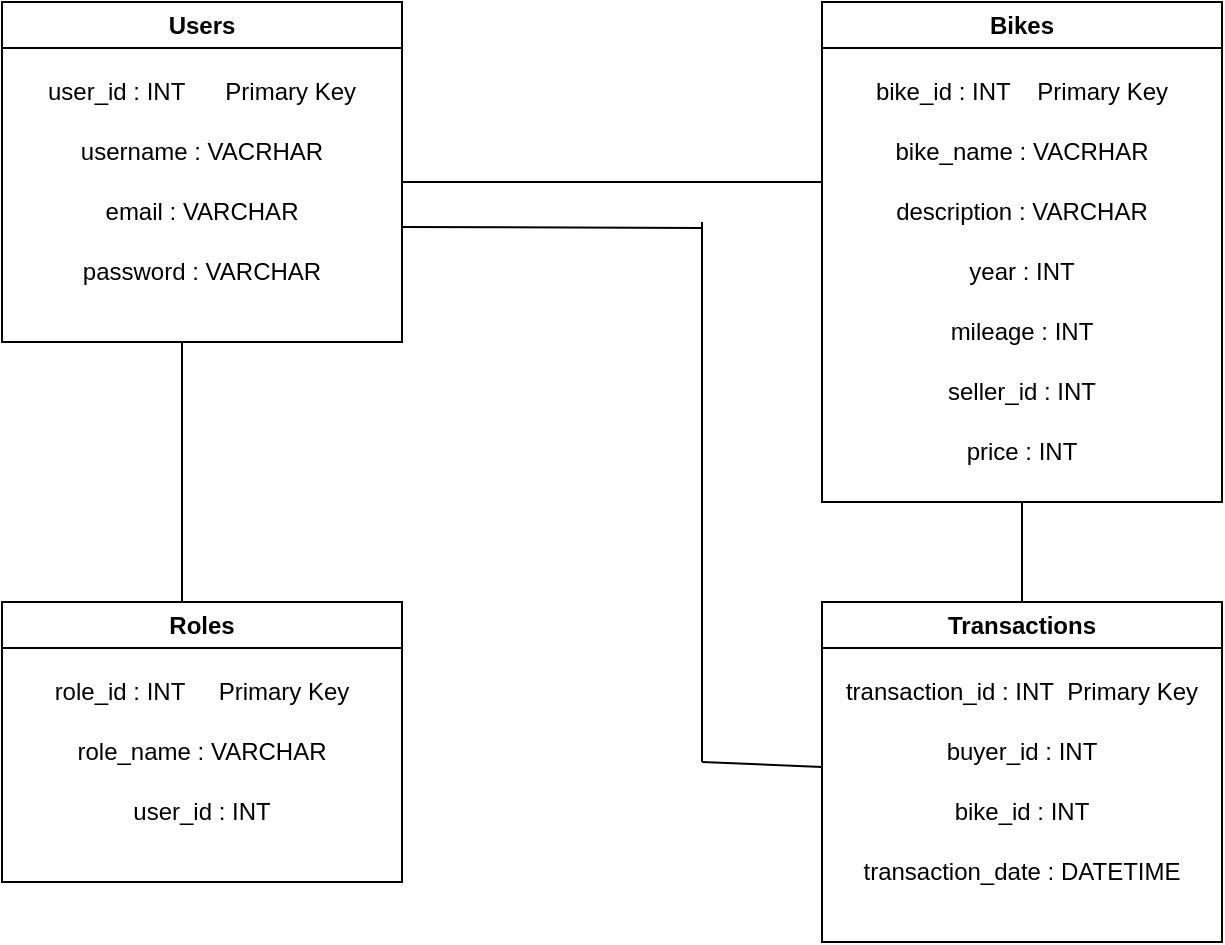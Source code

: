 <mxfile version="26.0.10">
  <diagram name="Page-1" id="3477wIevN_jXx8S6V-42">
    <mxGraphModel dx="1707" dy="468" grid="1" gridSize="10" guides="1" tooltips="1" connect="1" arrows="1" fold="1" page="1" pageScale="1" pageWidth="827" pageHeight="1169" math="0" shadow="0">
      <root>
        <mxCell id="0" />
        <mxCell id="1" parent="0" />
        <mxCell id="w99MzrPhCUgneNprq2i2-11" value="Users" style="swimlane;whiteSpace=wrap;html=1;" parent="1" vertex="1">
          <mxGeometry x="-190" y="100" width="200" height="170" as="geometry" />
        </mxCell>
        <mxCell id="w99MzrPhCUgneNprq2i2-16" value="user_id : INT&amp;nbsp; &amp;nbsp; &amp;nbsp; Primary Key" style="text;html=1;align=center;verticalAlign=middle;whiteSpace=wrap;rounded=0;" parent="w99MzrPhCUgneNprq2i2-11" vertex="1">
          <mxGeometry y="30" width="200" height="30" as="geometry" />
        </mxCell>
        <mxCell id="w99MzrPhCUgneNprq2i2-17" value="username : VACRHAR" style="text;html=1;align=center;verticalAlign=middle;whiteSpace=wrap;rounded=0;" parent="w99MzrPhCUgneNprq2i2-11" vertex="1">
          <mxGeometry y="60" width="200" height="30" as="geometry" />
        </mxCell>
        <mxCell id="w99MzrPhCUgneNprq2i2-18" value="email : VARCHAR" style="text;html=1;align=center;verticalAlign=middle;whiteSpace=wrap;rounded=0;" parent="w99MzrPhCUgneNprq2i2-11" vertex="1">
          <mxGeometry y="90" width="200" height="30" as="geometry" />
        </mxCell>
        <mxCell id="w99MzrPhCUgneNprq2i2-19" value="password : VARCHAR&lt;span style=&quot;color: rgba(0, 0, 0, 0); font-family: monospace; font-size: 0px; text-align: start; text-wrap-mode: nowrap;&quot;&gt;%3CmxGraphModel%3E%3Croot%3E%3CmxCell%20id%3D%220%22%2F%3E%3CmxCell%20id%3D%221%22%20parent%3D%220%22%2F%3E%3CmxCell%20id%3D%222%22%20value%3D%22user_id%20%3A%20INT%22%20style%3D%22text%3Bhtml%3D1%3Balign%3Dcenter%3BverticalAlign%3Dmiddle%3BwhiteSpace%3Dwrap%3Brounded%3D0%3B%22%20vertex%3D%221%22%20parent%3D%221%22%3E%3CmxGeometry%20x%3D%22450%22%20y%3D%22180%22%20width%3D%22200%22%20height%3D%2230%22%20as%3D%22geometry%22%2F%3E%3C%2FmxCell%3E%3C%2Froot%3E%3C%2FmxGraphModel%3E&lt;/span&gt;" style="text;html=1;align=center;verticalAlign=middle;whiteSpace=wrap;rounded=0;" parent="w99MzrPhCUgneNprq2i2-11" vertex="1">
          <mxGeometry y="120" width="200" height="30" as="geometry" />
        </mxCell>
        <mxCell id="w99MzrPhCUgneNprq2i2-21" value="Transactions" style="swimlane;whiteSpace=wrap;html=1;" parent="1" vertex="1">
          <mxGeometry x="220" y="400" width="200" height="170" as="geometry" />
        </mxCell>
        <mxCell id="w99MzrPhCUgneNprq2i2-22" value="transaction_id : INT&amp;nbsp; Primary Key" style="text;html=1;align=center;verticalAlign=middle;whiteSpace=wrap;rounded=0;" parent="w99MzrPhCUgneNprq2i2-21" vertex="1">
          <mxGeometry y="30" width="200" height="30" as="geometry" />
        </mxCell>
        <mxCell id="w99MzrPhCUgneNprq2i2-23" value="buyer_id : INT" style="text;html=1;align=center;verticalAlign=middle;whiteSpace=wrap;rounded=0;" parent="w99MzrPhCUgneNprq2i2-21" vertex="1">
          <mxGeometry y="60" width="200" height="30" as="geometry" />
        </mxCell>
        <mxCell id="w99MzrPhCUgneNprq2i2-24" value="bike_id : INT" style="text;html=1;align=center;verticalAlign=middle;whiteSpace=wrap;rounded=0;" parent="w99MzrPhCUgneNprq2i2-21" vertex="1">
          <mxGeometry y="90" width="200" height="30" as="geometry" />
        </mxCell>
        <mxCell id="w99MzrPhCUgneNprq2i2-25" value="transaction_date : DATETIME" style="text;html=1;align=center;verticalAlign=middle;whiteSpace=wrap;rounded=0;" parent="w99MzrPhCUgneNprq2i2-21" vertex="1">
          <mxGeometry y="120" width="200" height="30" as="geometry" />
        </mxCell>
        <mxCell id="w99MzrPhCUgneNprq2i2-26" value="Bikes" style="swimlane;whiteSpace=wrap;html=1;" parent="1" vertex="1">
          <mxGeometry x="220" y="100" width="200" height="250" as="geometry" />
        </mxCell>
        <mxCell id="w99MzrPhCUgneNprq2i2-27" value="bike_id : INT&amp;nbsp; &amp;nbsp; Primary Key" style="text;html=1;align=center;verticalAlign=middle;whiteSpace=wrap;rounded=0;" parent="w99MzrPhCUgneNprq2i2-26" vertex="1">
          <mxGeometry y="30" width="200" height="30" as="geometry" />
        </mxCell>
        <mxCell id="w99MzrPhCUgneNprq2i2-28" value="bike_name : VACRHAR" style="text;html=1;align=center;verticalAlign=middle;whiteSpace=wrap;rounded=0;" parent="w99MzrPhCUgneNprq2i2-26" vertex="1">
          <mxGeometry y="60" width="200" height="30" as="geometry" />
        </mxCell>
        <mxCell id="w99MzrPhCUgneNprq2i2-29" value="description : VARCHAR" style="text;html=1;align=center;verticalAlign=middle;whiteSpace=wrap;rounded=0;" parent="w99MzrPhCUgneNprq2i2-26" vertex="1">
          <mxGeometry y="90" width="200" height="30" as="geometry" />
        </mxCell>
        <mxCell id="w99MzrPhCUgneNprq2i2-30" value="year : INT" style="text;html=1;align=center;verticalAlign=middle;whiteSpace=wrap;rounded=0;" parent="w99MzrPhCUgneNprq2i2-26" vertex="1">
          <mxGeometry y="120" width="200" height="30" as="geometry" />
        </mxCell>
        <mxCell id="w99MzrPhCUgneNprq2i2-31" value="mileage : INT" style="text;html=1;align=center;verticalAlign=middle;whiteSpace=wrap;rounded=0;" parent="w99MzrPhCUgneNprq2i2-26" vertex="1">
          <mxGeometry y="150" width="200" height="30" as="geometry" />
        </mxCell>
        <mxCell id="w99MzrPhCUgneNprq2i2-32" value="seller_id : INT" style="text;html=1;align=center;verticalAlign=middle;whiteSpace=wrap;rounded=0;" parent="w99MzrPhCUgneNprq2i2-26" vertex="1">
          <mxGeometry y="180" width="200" height="30" as="geometry" />
        </mxCell>
        <mxCell id="R156d761jGvAxummq4hE-1" value="price : INT" style="text;html=1;align=center;verticalAlign=middle;whiteSpace=wrap;rounded=0;" parent="w99MzrPhCUgneNprq2i2-26" vertex="1">
          <mxGeometry y="210" width="200" height="30" as="geometry" />
        </mxCell>
        <mxCell id="R156d761jGvAxummq4hE-2" value="Roles" style="swimlane;whiteSpace=wrap;html=1;" parent="1" vertex="1">
          <mxGeometry x="-190" y="400" width="200" height="140" as="geometry" />
        </mxCell>
        <mxCell id="R156d761jGvAxummq4hE-3" value="role_id : INT&amp;nbsp; &amp;nbsp; &amp;nbsp;Primary Key" style="text;html=1;align=center;verticalAlign=middle;whiteSpace=wrap;rounded=0;" parent="R156d761jGvAxummq4hE-2" vertex="1">
          <mxGeometry y="30" width="200" height="30" as="geometry" />
        </mxCell>
        <mxCell id="R156d761jGvAxummq4hE-4" value="role_name : VARCHAR" style="text;html=1;align=center;verticalAlign=middle;whiteSpace=wrap;rounded=0;" parent="R156d761jGvAxummq4hE-2" vertex="1">
          <mxGeometry y="60" width="200" height="30" as="geometry" />
        </mxCell>
        <mxCell id="R156d761jGvAxummq4hE-5" value="user_id : INT" style="text;html=1;align=center;verticalAlign=middle;whiteSpace=wrap;rounded=0;" parent="R156d761jGvAxummq4hE-2" vertex="1">
          <mxGeometry y="90" width="200" height="30" as="geometry" />
        </mxCell>
        <mxCell id="R156d761jGvAxummq4hE-8" value="" style="endArrow=none;html=1;rounded=0;exitX=1;exitY=1;exitDx=0;exitDy=0;entryX=0;entryY=0;entryDx=0;entryDy=0;" parent="1" source="w99MzrPhCUgneNprq2i2-17" target="w99MzrPhCUgneNprq2i2-29" edge="1">
          <mxGeometry width="50" height="50" relative="1" as="geometry">
            <mxPoint x="110" y="280" as="sourcePoint" />
            <mxPoint x="160" y="230" as="targetPoint" />
          </mxGeometry>
        </mxCell>
        <mxCell id="R156d761jGvAxummq4hE-9" value="" style="endArrow=none;html=1;rounded=0;exitX=0.5;exitY=1;exitDx=0;exitDy=0;entryX=0.5;entryY=0;entryDx=0;entryDy=0;" parent="1" source="w99MzrPhCUgneNprq2i2-26" target="w99MzrPhCUgneNprq2i2-21" edge="1">
          <mxGeometry width="50" height="50" relative="1" as="geometry">
            <mxPoint x="110" y="280" as="sourcePoint" />
            <mxPoint x="160" y="230" as="targetPoint" />
          </mxGeometry>
        </mxCell>
        <mxCell id="R156d761jGvAxummq4hE-10" value="" style="endArrow=none;html=1;rounded=0;exitX=1;exitY=0.75;exitDx=0;exitDy=0;" parent="1" source="w99MzrPhCUgneNprq2i2-18" edge="1">
          <mxGeometry width="50" height="50" relative="1" as="geometry">
            <mxPoint x="110" y="350" as="sourcePoint" />
            <mxPoint x="160" y="213" as="targetPoint" />
          </mxGeometry>
        </mxCell>
        <mxCell id="R156d761jGvAxummq4hE-11" value="" style="endArrow=none;html=1;rounded=0;" parent="1" edge="1">
          <mxGeometry width="50" height="50" relative="1" as="geometry">
            <mxPoint x="160" y="210" as="sourcePoint" />
            <mxPoint x="160" y="480" as="targetPoint" />
          </mxGeometry>
        </mxCell>
        <mxCell id="R156d761jGvAxummq4hE-12" value="" style="endArrow=none;html=1;rounded=0;entryX=0;entryY=0.75;entryDx=0;entryDy=0;" parent="1" target="w99MzrPhCUgneNprq2i2-23" edge="1">
          <mxGeometry width="50" height="50" relative="1" as="geometry">
            <mxPoint x="160" y="480" as="sourcePoint" />
            <mxPoint x="160" y="300" as="targetPoint" />
          </mxGeometry>
        </mxCell>
        <mxCell id="R156d761jGvAxummq4hE-13" value="" style="endArrow=none;html=1;rounded=0;entryX=0.45;entryY=0;entryDx=0;entryDy=0;entryPerimeter=0;" parent="1" target="R156d761jGvAxummq4hE-2" edge="1">
          <mxGeometry width="50" height="50" relative="1" as="geometry">
            <mxPoint x="-100" y="270" as="sourcePoint" />
            <mxPoint x="160" y="300" as="targetPoint" />
          </mxGeometry>
        </mxCell>
      </root>
    </mxGraphModel>
  </diagram>
</mxfile>

